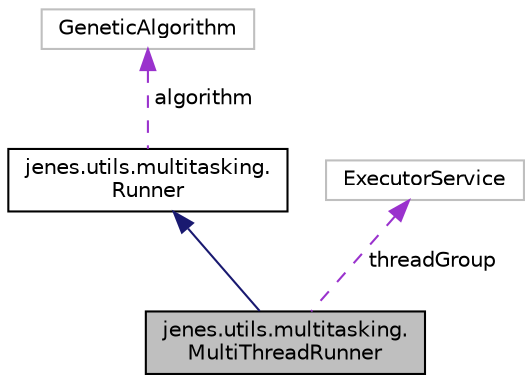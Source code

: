 digraph "jenes.utils.multitasking.MultiThreadRunner"
{
  edge [fontname="Helvetica",fontsize="10",labelfontname="Helvetica",labelfontsize="10"];
  node [fontname="Helvetica",fontsize="10",shape=record];
  Node1 [label="jenes.utils.multitasking.\lMultiThreadRunner",height=0.2,width=0.4,color="black", fillcolor="grey75", style="filled" fontcolor="black"];
  Node2 -> Node1 [dir="back",color="midnightblue",fontsize="10",style="solid",fontname="Helvetica"];
  Node2 [label="jenes.utils.multitasking.\lRunner",height=0.2,width=0.4,color="black", fillcolor="white", style="filled",URL="$classjenes_1_1utils_1_1multitasking_1_1_runner.html"];
  Node3 -> Node2 [dir="back",color="darkorchid3",fontsize="10",style="dashed",label=" algorithm" ,fontname="Helvetica"];
  Node3 [label="GeneticAlgorithm",height=0.2,width=0.4,color="grey75", fillcolor="white", style="filled"];
  Node4 -> Node1 [dir="back",color="darkorchid3",fontsize="10",style="dashed",label=" threadGroup" ,fontname="Helvetica"];
  Node4 [label="ExecutorService",height=0.2,width=0.4,color="grey75", fillcolor="white", style="filled"];
}
